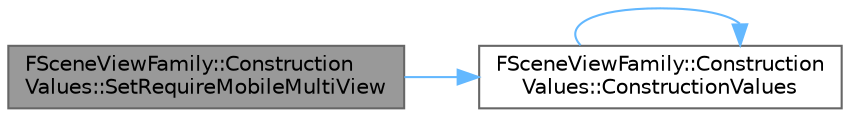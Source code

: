 digraph "FSceneViewFamily::ConstructionValues::SetRequireMobileMultiView"
{
 // INTERACTIVE_SVG=YES
 // LATEX_PDF_SIZE
  bgcolor="transparent";
  edge [fontname=Helvetica,fontsize=10,labelfontname=Helvetica,labelfontsize=10];
  node [fontname=Helvetica,fontsize=10,shape=box,height=0.2,width=0.4];
  rankdir="LR";
  Node1 [id="Node000001",label="FSceneViewFamily::Construction\lValues::SetRequireMobileMultiView",height=0.2,width=0.4,color="gray40", fillcolor="grey60", style="filled", fontcolor="black",tooltip="Setting to true results in scene color and depth being multiview-allocated."];
  Node1 -> Node2 [id="edge1_Node000001_Node000002",color="steelblue1",style="solid",tooltip=" "];
  Node2 [id="Node000002",label="FSceneViewFamily::Construction\lValues::ConstructionValues",height=0.2,width=0.4,color="grey40", fillcolor="white", style="filled",URL="$df/def/structFSceneViewFamily_1_1ConstructionValues.html#ae997841d4d9a058dfab79240d495b1d7",tooltip=" "];
  Node2 -> Node2 [id="edge2_Node000002_Node000002",color="steelblue1",style="solid",tooltip=" "];
}

